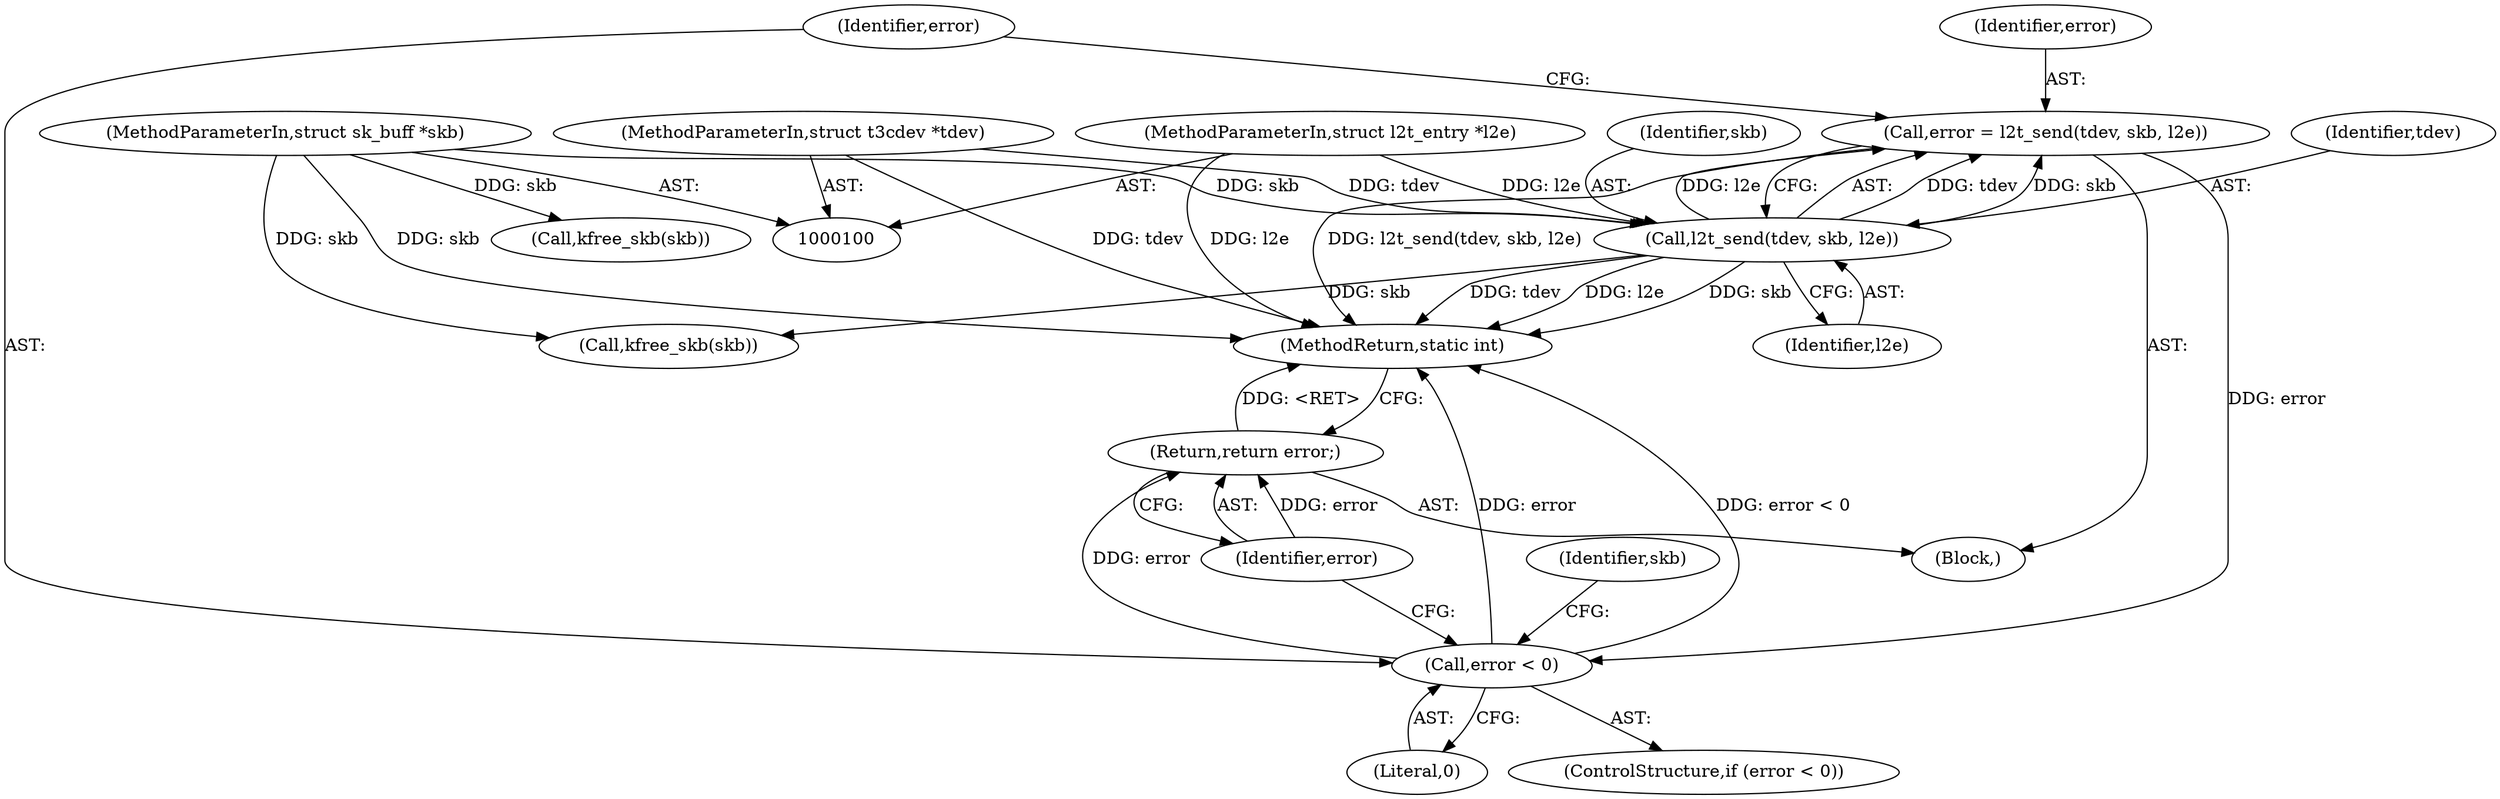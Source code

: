 digraph "1_linux_67f1aee6f45059fd6b0f5b0ecb2c97ad0451f6b3_0@API" {
"1000126" [label="(Call,error = l2t_send(tdev, skb, l2e))"];
"1000128" [label="(Call,l2t_send(tdev, skb, l2e))"];
"1000101" [label="(MethodParameterIn,struct t3cdev *tdev)"];
"1000102" [label="(MethodParameterIn,struct sk_buff *skb)"];
"1000103" [label="(MethodParameterIn,struct l2t_entry *l2e)"];
"1000133" [label="(Call,error < 0)"];
"1000138" [label="(Return,return error;)"];
"1000130" [label="(Identifier,skb)"];
"1000102" [label="(MethodParameterIn,struct sk_buff *skb)"];
"1000138" [label="(Return,return error;)"];
"1000101" [label="(MethodParameterIn,struct t3cdev *tdev)"];
"1000136" [label="(Call,kfree_skb(skb))"];
"1000127" [label="(Identifier,error)"];
"1000133" [label="(Call,error < 0)"];
"1000140" [label="(MethodReturn,static int)"];
"1000135" [label="(Literal,0)"];
"1000129" [label="(Identifier,tdev)"];
"1000137" [label="(Identifier,skb)"];
"1000131" [label="(Identifier,l2e)"];
"1000128" [label="(Call,l2t_send(tdev, skb, l2e))"];
"1000134" [label="(Identifier,error)"];
"1000139" [label="(Identifier,error)"];
"1000103" [label="(MethodParameterIn,struct l2t_entry *l2e)"];
"1000126" [label="(Call,error = l2t_send(tdev, skb, l2e))"];
"1000104" [label="(Block,)"];
"1000132" [label="(ControlStructure,if (error < 0))"];
"1000121" [label="(Call,kfree_skb(skb))"];
"1000126" -> "1000104"  [label="AST: "];
"1000126" -> "1000128"  [label="CFG: "];
"1000127" -> "1000126"  [label="AST: "];
"1000128" -> "1000126"  [label="AST: "];
"1000134" -> "1000126"  [label="CFG: "];
"1000126" -> "1000140"  [label="DDG: l2t_send(tdev, skb, l2e)"];
"1000128" -> "1000126"  [label="DDG: tdev"];
"1000128" -> "1000126"  [label="DDG: skb"];
"1000128" -> "1000126"  [label="DDG: l2e"];
"1000126" -> "1000133"  [label="DDG: error"];
"1000128" -> "1000131"  [label="CFG: "];
"1000129" -> "1000128"  [label="AST: "];
"1000130" -> "1000128"  [label="AST: "];
"1000131" -> "1000128"  [label="AST: "];
"1000128" -> "1000140"  [label="DDG: skb"];
"1000128" -> "1000140"  [label="DDG: tdev"];
"1000128" -> "1000140"  [label="DDG: l2e"];
"1000101" -> "1000128"  [label="DDG: tdev"];
"1000102" -> "1000128"  [label="DDG: skb"];
"1000103" -> "1000128"  [label="DDG: l2e"];
"1000128" -> "1000136"  [label="DDG: skb"];
"1000101" -> "1000100"  [label="AST: "];
"1000101" -> "1000140"  [label="DDG: tdev"];
"1000102" -> "1000100"  [label="AST: "];
"1000102" -> "1000140"  [label="DDG: skb"];
"1000102" -> "1000121"  [label="DDG: skb"];
"1000102" -> "1000136"  [label="DDG: skb"];
"1000103" -> "1000100"  [label="AST: "];
"1000103" -> "1000140"  [label="DDG: l2e"];
"1000133" -> "1000132"  [label="AST: "];
"1000133" -> "1000135"  [label="CFG: "];
"1000134" -> "1000133"  [label="AST: "];
"1000135" -> "1000133"  [label="AST: "];
"1000137" -> "1000133"  [label="CFG: "];
"1000139" -> "1000133"  [label="CFG: "];
"1000133" -> "1000140"  [label="DDG: error"];
"1000133" -> "1000140"  [label="DDG: error < 0"];
"1000133" -> "1000138"  [label="DDG: error"];
"1000138" -> "1000104"  [label="AST: "];
"1000138" -> "1000139"  [label="CFG: "];
"1000139" -> "1000138"  [label="AST: "];
"1000140" -> "1000138"  [label="CFG: "];
"1000138" -> "1000140"  [label="DDG: <RET>"];
"1000139" -> "1000138"  [label="DDG: error"];
}
